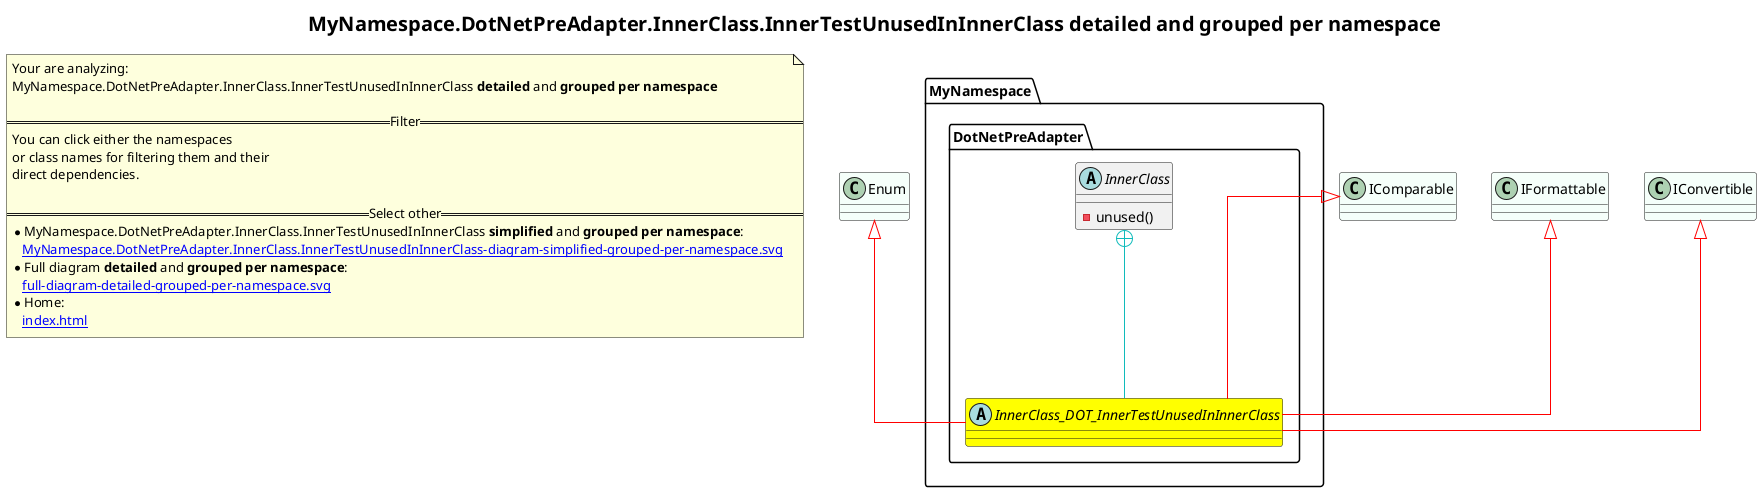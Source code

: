 @startuml
skinparam linetype ortho
title <size:20>MyNamespace.DotNetPreAdapter.InnerClass.InnerTestUnusedInInnerClass **detailed** and **grouped per namespace**</size>
note "Your are analyzing:\nMyNamespace.DotNetPreAdapter.InnerClass.InnerTestUnusedInInnerClass **detailed** and **grouped per namespace**\n\n==Filter==\nYou can click either the namespaces \nor class names for filtering them and their\ndirect dependencies.\n\n==Select other==\n* MyNamespace.DotNetPreAdapter.InnerClass.InnerTestUnusedInInnerClass **simplified** and **grouped per namespace**:\n   [[MyNamespace.DotNetPreAdapter.InnerClass.InnerTestUnusedInInnerClass-diagram-simplified-grouped-per-namespace.svg]]\n* Full diagram **detailed** and **grouped per namespace**:\n   [[full-diagram-detailed-grouped-per-namespace.svg]]\n* Home:\n   [[index.html]]" as FloatingNote
class Enum [[Enum-diagram-detailed-grouped-per-namespace.svg]] #MintCream {
}
class IComparable [[IComparable-diagram-detailed-grouped-per-namespace.svg]] #MintCream {
}
class IFormattable [[IFormattable-diagram-detailed-grouped-per-namespace.svg]] #MintCream {
}
class IConvertible [[IConvertible-diagram-detailed-grouped-per-namespace.svg]] #MintCream {
}
' Closing all previous_sub_namespace_list namespace None because file analysis is finished.
namespace MyNamespace [[MyNamespace-diagram-detailed-grouped-per-namespace.svg]] {
namespace MyNamespace.DotNetPreAdapter [[MyNamespace.DotNetPreAdapter-diagram-detailed-grouped-per-namespace.svg]] {
  abstract class MyNamespace.DotNetPreAdapter.InnerClass_DOT_InnerTestUnusedInInnerClass [[MyNamespace.DotNetPreAdapter.InnerClass.InnerTestUnusedInInnerClass-diagram-detailed-grouped-per-namespace.svg]] #yellow {
  }
  abstract class MyNamespace.DotNetPreAdapter.InnerClass [[MyNamespace.DotNetPreAdapter.InnerClass-diagram-detailed-grouped-per-namespace.svg]]  {
    - unused(<font color="6060BB"></font>)
  }
'Compared namespace MyNamespace.DotNetPreAdapter [[MyNamespace.DotNetPreAdapter-diagram-detailed-grouped-per-namespace.svg]] { with last element of   }
' Closing all previous_sub_namespace_list namespace None because file analysis is finished.
' Closing namespace DotNetPreAdapter
}
' Closing namespace MyNamespace
}
 ' *************************************** 
 ' *************************************** 
 ' *************************************** 
' Class relations extracted from namespace:
' 
' Class relations extracted from namespace:
' MyNamespace.DotNetPreAdapter
Enum <|-[#red]- MyNamespace.DotNetPreAdapter.InnerClass_DOT_InnerTestUnusedInInnerClass
IComparable <|-[#red]- MyNamespace.DotNetPreAdapter.InnerClass_DOT_InnerTestUnusedInInnerClass
IFormattable <|-[#red]- MyNamespace.DotNetPreAdapter.InnerClass_DOT_InnerTestUnusedInInnerClass
IConvertible <|-[#red]- MyNamespace.DotNetPreAdapter.InnerClass_DOT_InnerTestUnusedInInnerClass
MyNamespace.DotNetPreAdapter.InnerClass +-[#10BBBB]- MyNamespace.DotNetPreAdapter.InnerClass_DOT_InnerTestUnusedInInnerClass 
@enduml